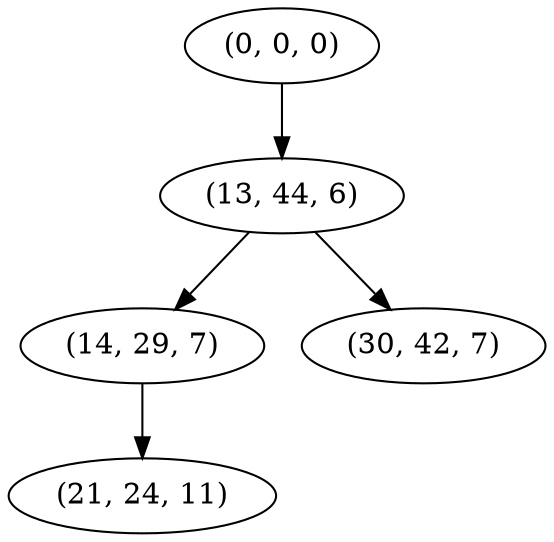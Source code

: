 digraph tree {
    "(0, 0, 0)";
    "(13, 44, 6)";
    "(14, 29, 7)";
    "(21, 24, 11)";
    "(30, 42, 7)";
    "(0, 0, 0)" -> "(13, 44, 6)";
    "(13, 44, 6)" -> "(14, 29, 7)";
    "(13, 44, 6)" -> "(30, 42, 7)";
    "(14, 29, 7)" -> "(21, 24, 11)";
}
